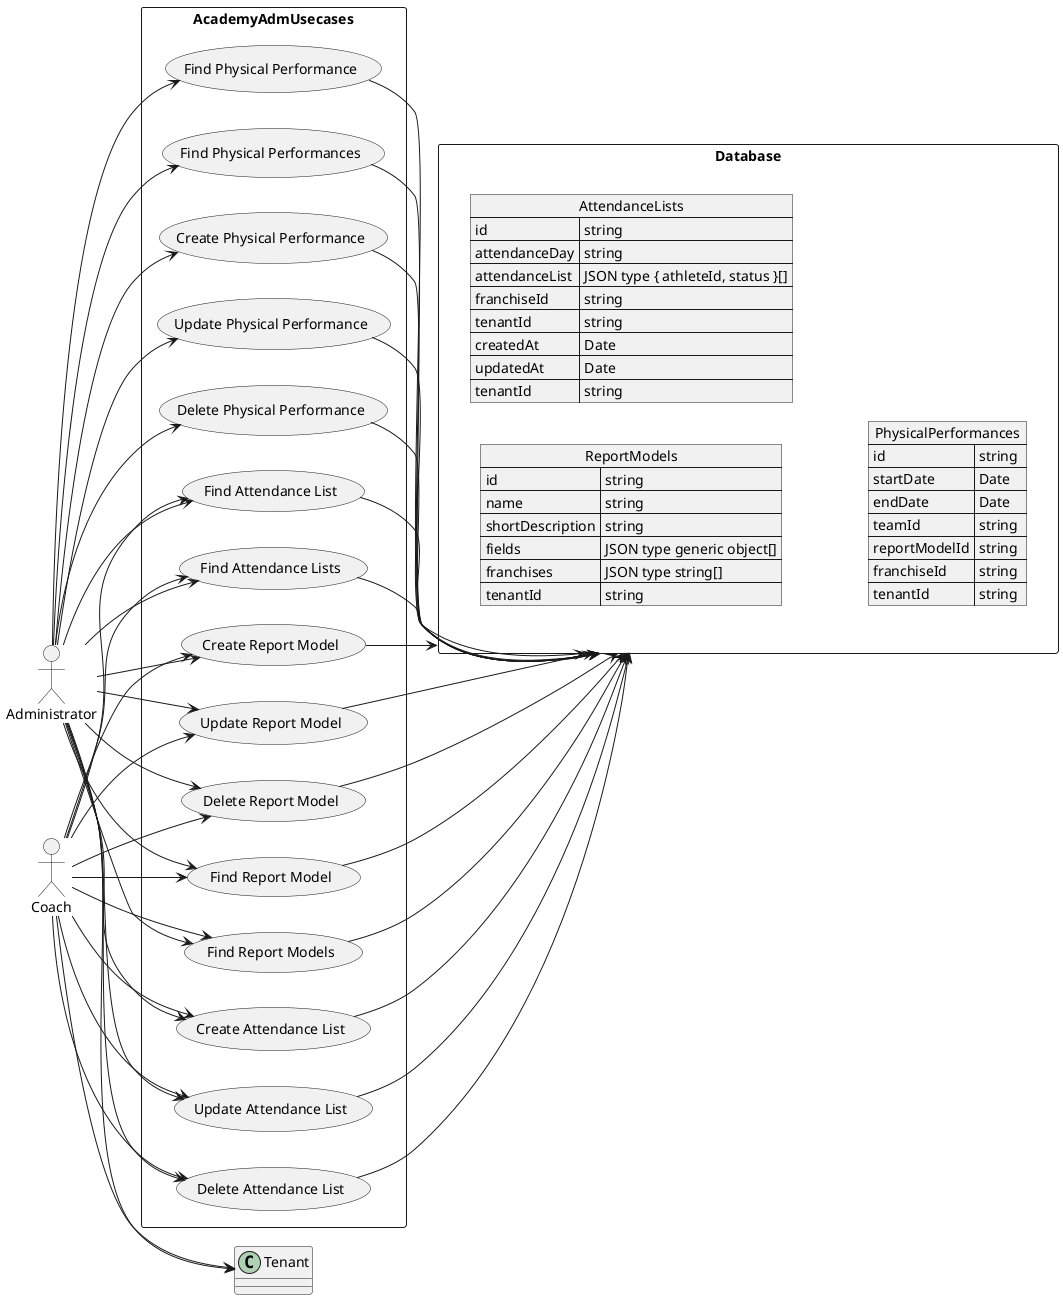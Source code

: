 @startuml
allowmixing

left to right direction
actor "Administrator" as admin
actor "Coach" as coach

rectangle AcademyAdmUsecases {
  usecase "Create Report Model" as CRM
  usecase "Update Report Model" as URM
  usecase "Delete Report Model" as DRM
  usecase "Find Report Model" as FRM
  usecase "Find Report Models" as FRMS
  
  usecase "Create Attendance List" as CAL
  usecase "Update Attendance List" as UAL
  usecase "Delete Attendance List" as DAL
  usecase "Find Attendance List" as FAL
  usecase "Find Attendance Lists" as FALS

  usecase "Create Physical Performance" as CPP
  usecase "Update Physical Performance" as UPP
  usecase "Delete Physical Performance" as DPP
  usecase "Find Physical Performance" as FPP
  usecase "Find Physical Performances" as FPPS
}

rectangle Database {
  json ReportModels {
    "id":"string",
    "name":"string",
    "shortDescription":"string",
    "fields": "JSON type generic object[]",
    "franchises": "JSON type string[]",
    "tenantId": "string"
  }

  json AttendanceLists {
    "id": "string",
    "attendanceDay": "string",
    "attendanceList": "JSON type { athleteId, status }[]",
    "franchiseId": "string",
    "tenantId": "string",
    "createdAt": "Date",
    "updatedAt": "Date",
    "tenantId": "string"
  }

  json PhysicalPerformances{
    "id": "string",
    "startDate": "Date",
    "endDate": "Date",
    "teamId": "string",
    "reportModelId": "string",
    "franchiseId": "string",
    "tenantId": "string"
  }
}

admin --> Tenant
admin --> CRM
admin --> URM
admin --> DRM
admin --> FRM
admin --> FRMS

admin --> CAL
admin --> UAL
admin --> DAL
admin --> FAL
admin --> FALS

admin --> CPP
admin --> UPP
admin --> DPP
admin --> FPP
admin --> FPPS

coach --> Tenant
coach --> CRM
coach --> URM
coach --> DRM
coach --> FRM
coach --> FRMS

coach --> CAL
coach --> UAL
coach --> DAL
coach --> FAL
coach --> FALS

CRM --> Database
URM --> Database
DRM --> Database
FRM --> Database
FRMS --> Database

CAL --> Database
UAL --> Database
DAL --> Database
FAL --> Database
FALS --> Database

CPP --> Database
UPP --> Database
DPP --> Database
FPP --> Database
FPPS --> Database

@enduml